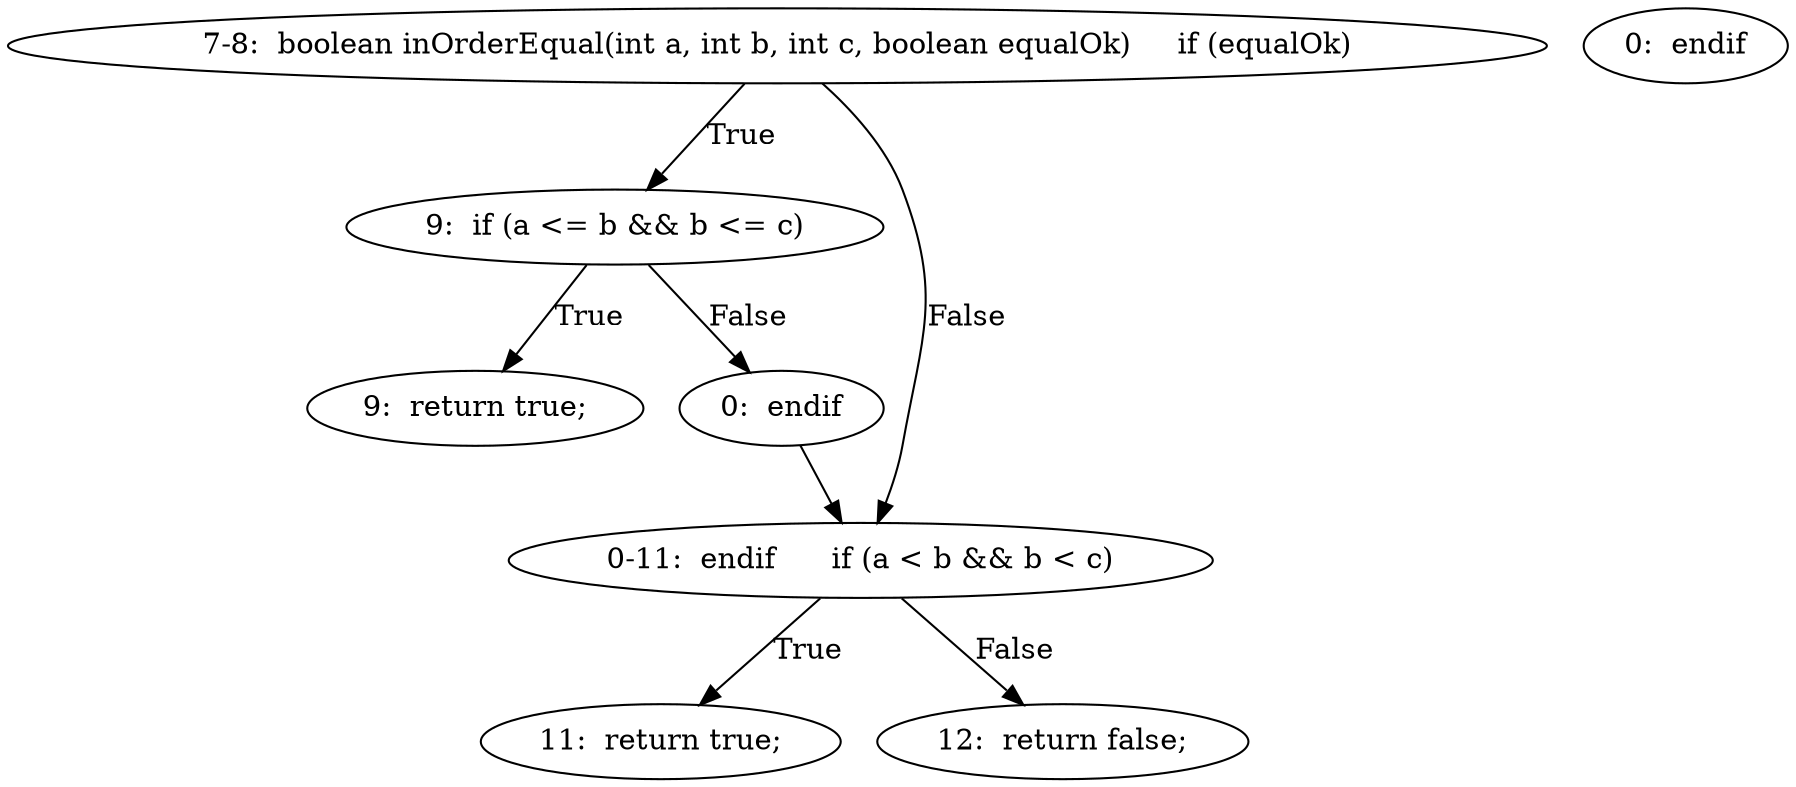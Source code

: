 digraph result_test { 
// graph-vertices
  a1  [label="7-8:  boolean inOrderEqual(int a, int b, int c, boolean equalOk)	if (equalOk)"]; 
  2  [label="9:  if (a <= b && b <= c)"]; 
  3  [label="9:  return true;"]; 
  4  [label="0:  endif"]; 
  a2  [label="0-11:  endif	if (a < b && b < c)"]; 
  7  [label="11:  return true;"]; 
  8  [label="0:  endif"]; 
  9  [label="12:  return false;"]; 
// graph-edges
  a1 -> 2  [label="True"]; 
  2 -> 3  [label="True"]; 
  2 -> 4  [label="False"]; 
  4 -> a2;
  a1 -> a2  [label="False"]; 
  a2 -> 7  [label="True"]; 
  a2 -> 9  [label="False"]; 
}
